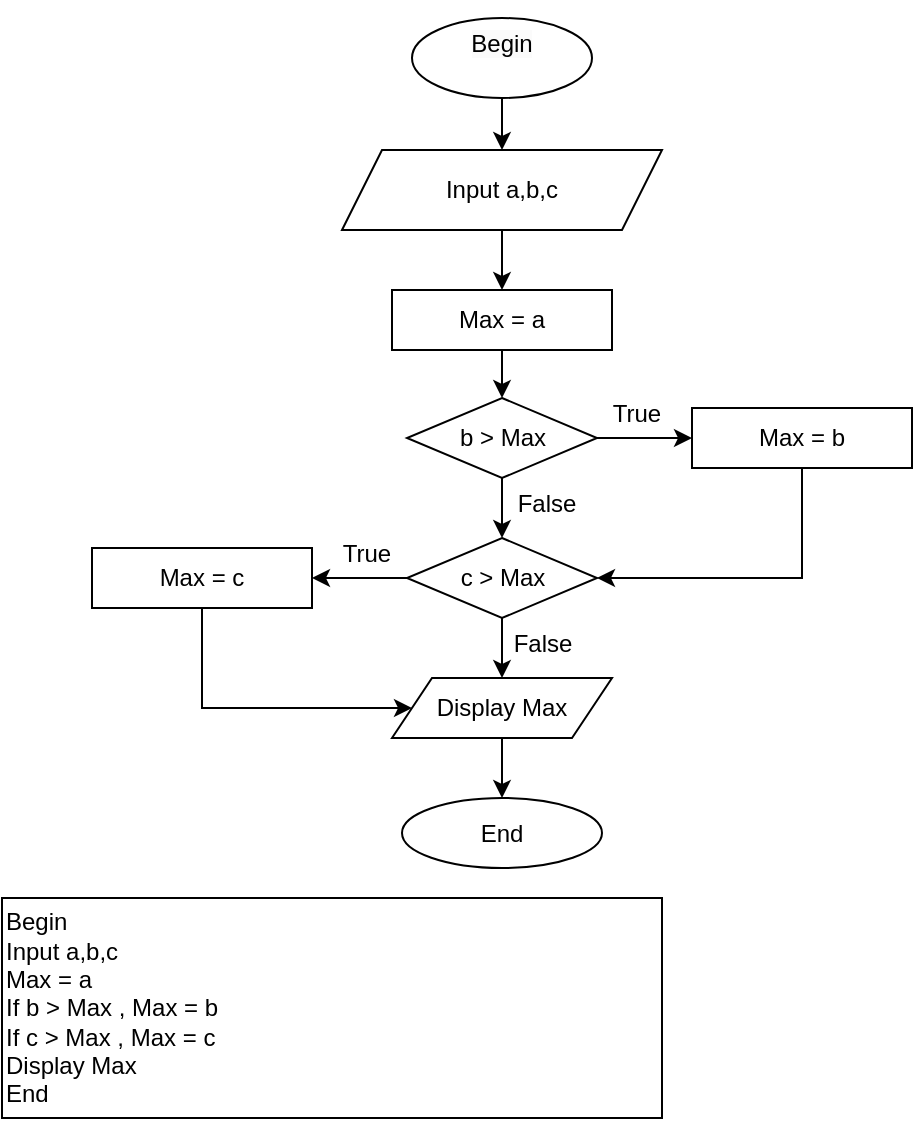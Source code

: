 <mxfile version="13.9.9" type="device"><diagram id="G1MGz8LoldtKcVUGF7Ma" name="Page-1"><mxGraphModel dx="1024" dy="592" grid="1" gridSize="10" guides="1" tooltips="1" connect="1" arrows="1" fold="1" page="1" pageScale="1" pageWidth="850" pageHeight="1100" math="0" shadow="0"><root><mxCell id="0"/><mxCell id="1" parent="0"/><mxCell id="R9EpObmYMeCvhpYcr_IG-1" value="&lt;div&gt;&lt;span&gt;Begin&lt;/span&gt;&lt;/div&gt;&lt;div&gt;&lt;span&gt;Input a,b,c&lt;/span&gt;&lt;/div&gt;&lt;div&gt;Max = a&amp;nbsp;&lt;/div&gt;&lt;div&gt;If b &amp;gt; Max , Max = b&lt;/div&gt;&lt;div&gt;If c &amp;gt; Max , Max = c&lt;/div&gt;&lt;div&gt;Display Max&lt;/div&gt;&lt;div&gt;&lt;span&gt;End&lt;/span&gt;&lt;/div&gt;" style="whiteSpace=wrap;html=1;align=left;" parent="1" vertex="1"><mxGeometry x="15" y="480" width="330" height="110" as="geometry"/></mxCell><mxCell id="R9EpObmYMeCvhpYcr_IG-2" value="&#10;&lt;span style=&quot;color: rgb(0, 0, 0); font-family: Helvetica; font-size: 12px; font-style: normal; font-variant-ligatures: normal; font-variant-caps: normal; font-weight: 400; letter-spacing: normal; orphans: 2; text-align: left; text-indent: 0px; text-transform: none; widows: 2; word-spacing: 0px; -webkit-text-stroke-width: 0px; background-color: rgb(251, 251, 251); text-decoration-thickness: initial; text-decoration-style: initial; text-decoration-color: initial; float: none; display: inline !important;&quot;&gt;Begin&lt;/span&gt;&#10;&#10;" style="ellipse;whiteSpace=wrap;html=1;" parent="1" vertex="1"><mxGeometry x="220" y="40" width="90" height="40" as="geometry"/></mxCell><mxCell id="R9EpObmYMeCvhpYcr_IG-3" value="Input a,b,c" style="shape=parallelogram;perimeter=parallelogramPerimeter;whiteSpace=wrap;html=1;fixedSize=1;" parent="1" vertex="1"><mxGeometry x="185" y="106" width="160" height="40" as="geometry"/></mxCell><mxCell id="R9EpObmYMeCvhpYcr_IG-5" value="&lt;div style=&quot;text-align: left&quot;&gt;Max = a&lt;/div&gt;" style="rounded=0;whiteSpace=wrap;html=1;" parent="1" vertex="1"><mxGeometry x="210" y="176" width="110" height="30" as="geometry"/></mxCell><mxCell id="R9EpObmYMeCvhpYcr_IG-7" value="Display Max" style="shape=parallelogram;perimeter=parallelogramPerimeter;whiteSpace=wrap;html=1;fixedSize=1;" parent="1" vertex="1"><mxGeometry x="210" y="370" width="110" height="30" as="geometry"/></mxCell><mxCell id="R9EpObmYMeCvhpYcr_IG-8" value="End" style="ellipse;whiteSpace=wrap;html=1;" parent="1" vertex="1"><mxGeometry x="215" y="430" width="100" height="35" as="geometry"/></mxCell><mxCell id="R9EpObmYMeCvhpYcr_IG-9" value="" style="endArrow=classic;html=1;rounded=0;exitX=0.5;exitY=1;exitDx=0;exitDy=0;entryX=0.5;entryY=0;entryDx=0;entryDy=0;" parent="1" source="R9EpObmYMeCvhpYcr_IG-2" target="R9EpObmYMeCvhpYcr_IG-3" edge="1"><mxGeometry width="50" height="50" relative="1" as="geometry"><mxPoint x="240" y="340" as="sourcePoint"/><mxPoint x="290" y="290" as="targetPoint"/></mxGeometry></mxCell><mxCell id="R9EpObmYMeCvhpYcr_IG-12" value="" style="endArrow=classic;html=1;rounded=0;exitX=0.5;exitY=1;exitDx=0;exitDy=0;entryX=0.5;entryY=0;entryDx=0;entryDy=0;" parent="1" source="R9EpObmYMeCvhpYcr_IG-3" target="R9EpObmYMeCvhpYcr_IG-5" edge="1"><mxGeometry width="50" height="50" relative="1" as="geometry"><mxPoint x="240" y="340" as="sourcePoint"/><mxPoint x="265" y="180" as="targetPoint"/></mxGeometry></mxCell><mxCell id="R9EpObmYMeCvhpYcr_IG-13" value="" style="endArrow=classic;html=1;rounded=0;entryX=0.5;entryY=0;entryDx=0;entryDy=0;exitX=0.5;exitY=1;exitDx=0;exitDy=0;" parent="1" source="vjKO7TKDSIz3PBJSmGDi-5" target="R9EpObmYMeCvhpYcr_IG-7" edge="1"><mxGeometry width="50" height="50" relative="1" as="geometry"><mxPoint x="265" y="350" as="sourcePoint"/><mxPoint x="290" y="280" as="targetPoint"/></mxGeometry></mxCell><mxCell id="R9EpObmYMeCvhpYcr_IG-15" value="" style="endArrow=classic;html=1;rounded=0;entryX=0.5;entryY=0;entryDx=0;entryDy=0;exitX=0.5;exitY=1;exitDx=0;exitDy=0;" parent="1" source="R9EpObmYMeCvhpYcr_IG-7" target="R9EpObmYMeCvhpYcr_IG-8" edge="1"><mxGeometry width="50" height="50" relative="1" as="geometry"><mxPoint x="265" y="410" as="sourcePoint"/><mxPoint x="290" y="280" as="targetPoint"/></mxGeometry></mxCell><mxCell id="vjKO7TKDSIz3PBJSmGDi-8" style="edgeStyle=orthogonalEdgeStyle;rounded=0;orthogonalLoop=1;jettySize=auto;html=1;exitX=0.5;exitY=1;exitDx=0;exitDy=0;entryX=0.5;entryY=0;entryDx=0;entryDy=0;" parent="1" source="vjKO7TKDSIz3PBJSmGDi-1" target="vjKO7TKDSIz3PBJSmGDi-5" edge="1"><mxGeometry relative="1" as="geometry"/></mxCell><mxCell id="vjKO7TKDSIz3PBJSmGDi-9" style="edgeStyle=orthogonalEdgeStyle;rounded=0;orthogonalLoop=1;jettySize=auto;html=1;exitX=1;exitY=0.5;exitDx=0;exitDy=0;entryX=0;entryY=0.5;entryDx=0;entryDy=0;" parent="1" source="vjKO7TKDSIz3PBJSmGDi-1" target="vjKO7TKDSIz3PBJSmGDi-4" edge="1"><mxGeometry relative="1" as="geometry"/></mxCell><mxCell id="vjKO7TKDSIz3PBJSmGDi-1" value="b &amp;gt; Max" style="rhombus;whiteSpace=wrap;html=1;" parent="1" vertex="1"><mxGeometry x="217.5" y="230" width="95" height="40" as="geometry"/></mxCell><mxCell id="vjKO7TKDSIz3PBJSmGDi-2" value="" style="endArrow=classic;html=1;exitX=0.5;exitY=1;exitDx=0;exitDy=0;entryX=0.5;entryY=0;entryDx=0;entryDy=0;" parent="1" source="R9EpObmYMeCvhpYcr_IG-5" target="vjKO7TKDSIz3PBJSmGDi-1" edge="1"><mxGeometry width="50" height="50" relative="1" as="geometry"><mxPoint x="500" y="340" as="sourcePoint"/><mxPoint x="550" y="290" as="targetPoint"/></mxGeometry></mxCell><mxCell id="vjKO7TKDSIz3PBJSmGDi-21" style="edgeStyle=orthogonalEdgeStyle;rounded=0;orthogonalLoop=1;jettySize=auto;html=1;entryX=1;entryY=0.5;entryDx=0;entryDy=0;" parent="1" source="vjKO7TKDSIz3PBJSmGDi-4" target="vjKO7TKDSIz3PBJSmGDi-5" edge="1"><mxGeometry relative="1" as="geometry"><Array as="points"><mxPoint x="415" y="320"/></Array></mxGeometry></mxCell><mxCell id="vjKO7TKDSIz3PBJSmGDi-4" value="&lt;div style=&quot;text-align: left&quot;&gt;Max = b&lt;/div&gt;" style="rounded=0;whiteSpace=wrap;html=1;" parent="1" vertex="1"><mxGeometry x="360" y="235" width="110" height="30" as="geometry"/></mxCell><mxCell id="vjKO7TKDSIz3PBJSmGDi-11" value="" style="edgeStyle=orthogonalEdgeStyle;rounded=0;orthogonalLoop=1;jettySize=auto;html=1;" parent="1" source="vjKO7TKDSIz3PBJSmGDi-5" target="vjKO7TKDSIz3PBJSmGDi-6" edge="1"><mxGeometry relative="1" as="geometry"/></mxCell><mxCell id="vjKO7TKDSIz3PBJSmGDi-5" value="c &amp;gt; Max" style="rhombus;whiteSpace=wrap;html=1;" parent="1" vertex="1"><mxGeometry x="217.5" y="300" width="95" height="40" as="geometry"/></mxCell><mxCell id="vjKO7TKDSIz3PBJSmGDi-15" style="edgeStyle=orthogonalEdgeStyle;rounded=0;orthogonalLoop=1;jettySize=auto;html=1;entryX=0;entryY=0.5;entryDx=0;entryDy=0;" parent="1" source="vjKO7TKDSIz3PBJSmGDi-6" target="R9EpObmYMeCvhpYcr_IG-7" edge="1"><mxGeometry relative="1" as="geometry"><Array as="points"><mxPoint x="115" y="385"/></Array></mxGeometry></mxCell><mxCell id="vjKO7TKDSIz3PBJSmGDi-6" value="&lt;div style=&quot;text-align: left&quot;&gt;Max = c&lt;/div&gt;" style="rounded=0;whiteSpace=wrap;html=1;" parent="1" vertex="1"><mxGeometry x="60" y="305" width="110" height="30" as="geometry"/></mxCell><mxCell id="vjKO7TKDSIz3PBJSmGDi-17" value="True" style="text;html=1;strokeColor=none;fillColor=none;align=center;verticalAlign=middle;whiteSpace=wrap;rounded=0;" parent="1" vertex="1"><mxGeometry x="170" y="290" width="55" height="35" as="geometry"/></mxCell><mxCell id="vjKO7TKDSIz3PBJSmGDi-18" value="True" style="text;html=1;strokeColor=none;fillColor=none;align=center;verticalAlign=middle;whiteSpace=wrap;rounded=0;" parent="1" vertex="1"><mxGeometry x="305" y="220" width="55" height="35" as="geometry"/></mxCell><mxCell id="vjKO7TKDSIz3PBJSmGDi-22" value="False" style="text;html=1;strokeColor=none;fillColor=none;align=center;verticalAlign=middle;whiteSpace=wrap;rounded=0;" parent="1" vertex="1"><mxGeometry x="260" y="265" width="55" height="35" as="geometry"/></mxCell><mxCell id="vjKO7TKDSIz3PBJSmGDi-23" value="False" style="text;html=1;strokeColor=none;fillColor=none;align=center;verticalAlign=middle;whiteSpace=wrap;rounded=0;" parent="1" vertex="1"><mxGeometry x="257.5" y="335" width="55" height="35" as="geometry"/></mxCell></root></mxGraphModel></diagram></mxfile>